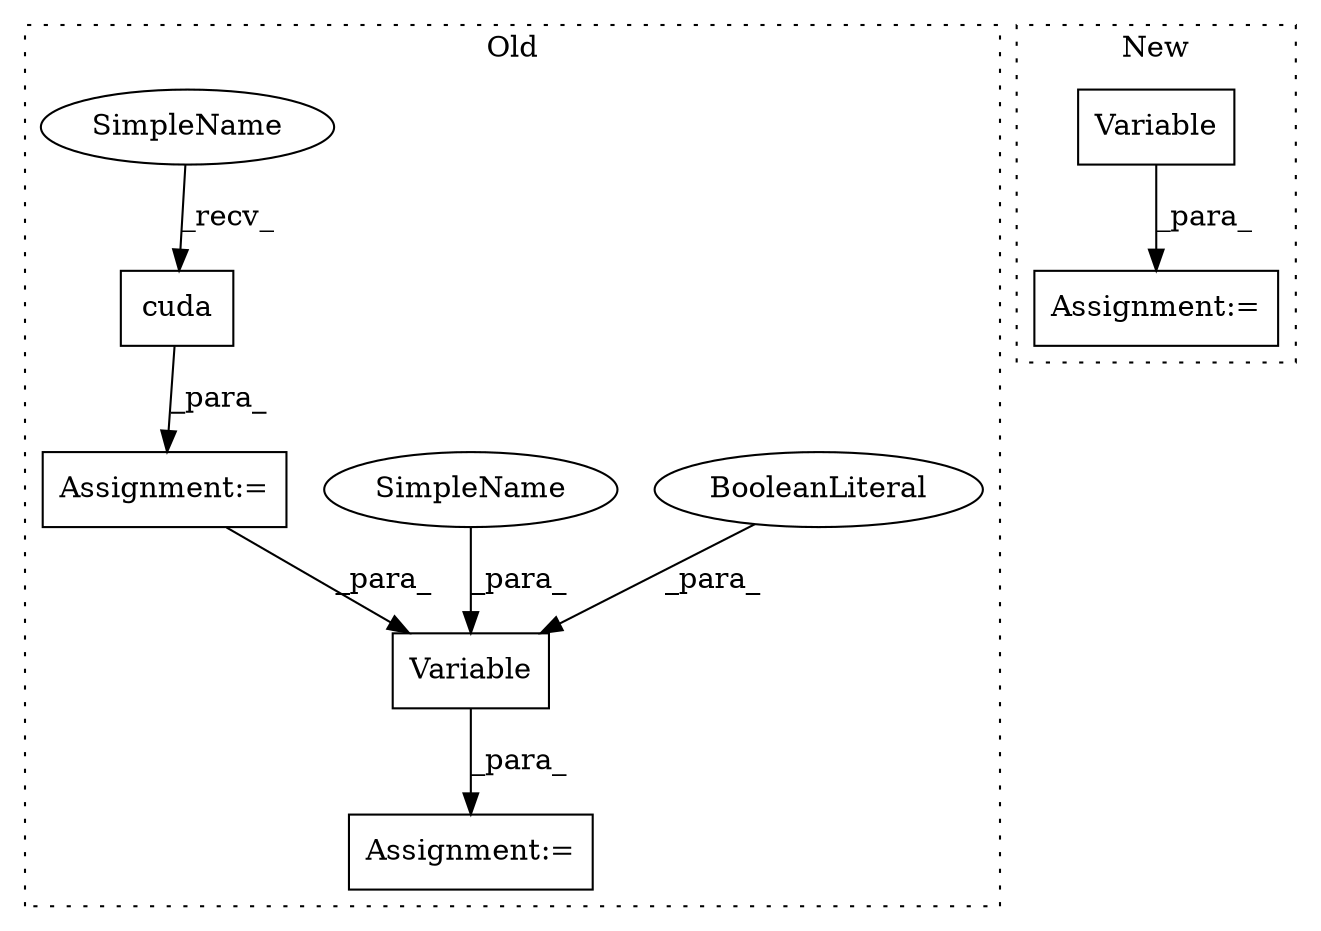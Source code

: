 digraph G {
subgraph cluster0 {
1 [label="cuda" a="32" s="2009" l="6" shape="box"];
3 [label="Assignment:=" a="7" s="2085" l="1" shape="box"];
5 [label="Variable" a="32" s="2086,2116" l="9,1" shape="box"];
6 [label="BooleanLiteral" a="9" s="2111" l="5" shape="ellipse"];
7 [label="Assignment:=" a="7" s="1992" l="1" shape="box"];
8 [label="SimpleName" a="42" s="2095" l="15" shape="ellipse"];
9 [label="SimpleName" a="42" s="1993" l="15" shape="ellipse"];
label = "Old";
style="dotted";
}
subgraph cluster1 {
2 [label="Variable" a="32" s="3083,3105" l="9,1" shape="box"];
4 [label="Assignment:=" a="7" s="3043" l="7" shape="box"];
label = "New";
style="dotted";
}
1 -> 7 [label="_para_"];
2 -> 4 [label="_para_"];
5 -> 3 [label="_para_"];
6 -> 5 [label="_para_"];
7 -> 5 [label="_para_"];
8 -> 5 [label="_para_"];
9 -> 1 [label="_recv_"];
}
